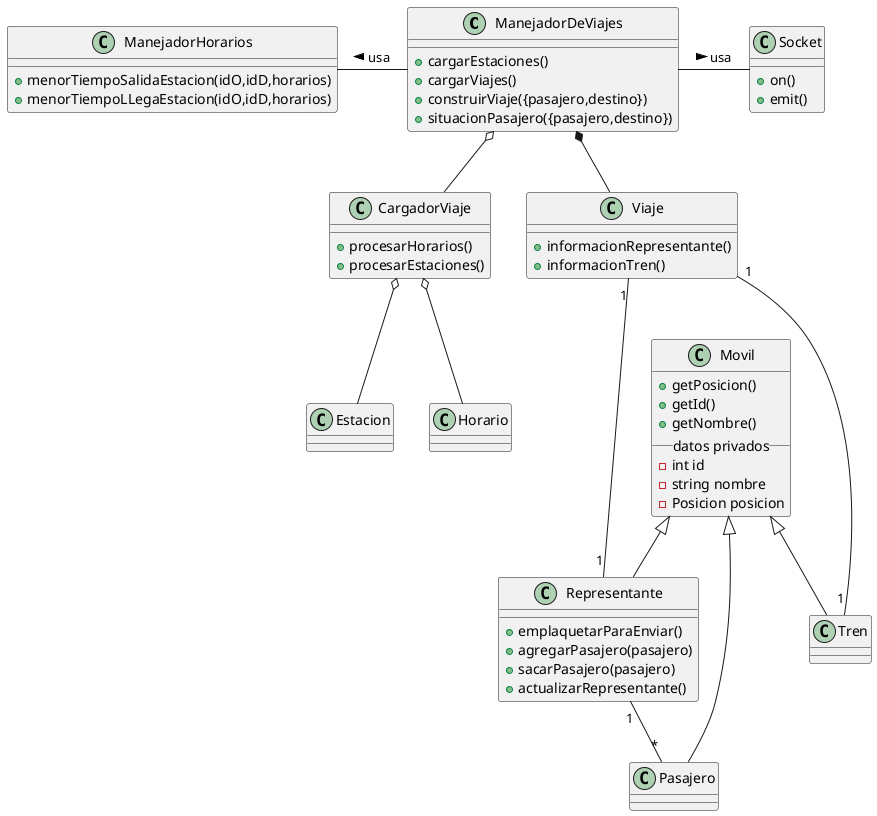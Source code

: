 @startuml
class ManejadorDeViajes{
+cargarEstaciones()
+cargarViajes()
+construirViaje({pasajero,destino})
+situacionPasajero({pasajero,destino})
}
class CargadorViaje{
+procesarHorarios()
+procesarEstaciones()
}
class Socket{
    +on()
    +emit()
}

class ManejadorHorarios{
+menorTiempoSalidaEstacion(idO,idD,horarios)
+menorTiempoLLegaEstacion(idO,idD,horarios)
}
class Pasajero{

}
class Representante{
    +emplaquetarParaEnviar()
    +agregarPasajero(pasajero)
    +sacarPasajero(pasajero)
    +actualizarRepresentante()
}
class Tren
class Estacion
class Horario
class Movil{
    +getPosicion()
    +getId()
    +getNombre()
    __datos privados__
    -int id
    -string nombre
    -Posicion posicion
}
class Viaje{
    +informacionRepresentante()
    +informacionTren()
}
ManejadorHorarios - ManejadorDeViajes : < usa
ManejadorDeViajes - Socket : usa >
ManejadorDeViajes o-- CargadorViaje
ManejadorDeViajes *-- Viaje
CargadorViaje o-- Estacion
CargadorViaje o-- Horario
Viaje "1" --- "1" Tren
Viaje "1"--- "1" Representante
Representante "1"-- "*" Pasajero
Movil <|-- Representante
Movil <|-- Tren
Movil <|-- Pasajero
@enduml
